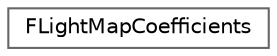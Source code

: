 digraph "Graphical Class Hierarchy"
{
 // INTERACTIVE_SVG=YES
 // LATEX_PDF_SIZE
  bgcolor="transparent";
  edge [fontname=Helvetica,fontsize=10,labelfontname=Helvetica,labelfontsize=10];
  node [fontname=Helvetica,fontsize=10,shape=box,height=0.2,width=0.4];
  rankdir="LR";
  Node0 [id="Node000000",label="FLightMapCoefficients",height=0.2,width=0.4,color="grey40", fillcolor="white", style="filled",URL="$d8/dc0/structFLightMapCoefficients.html",tooltip="The quantized coefficients for a single light-map texel."];
}
